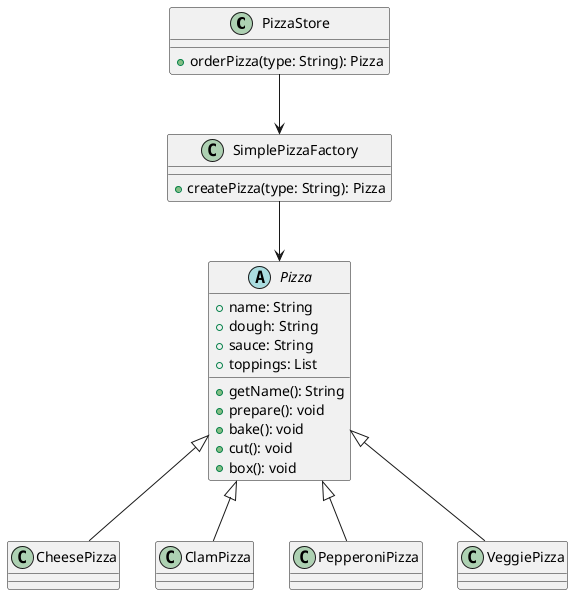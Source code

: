 @startuml
'https://plantuml.com/class-diagram
class PizzaStore {
 +  orderPizza(type: String): Pizza
}
class SimplePizzaFactory{
 +  createPizza(type: String): Pizza
}
PizzaStore --> SimplePizzaFactory
SimplePizzaFactory --> Pizza
abstract class  Pizza {
 +  name: String
 +  dough: String
 +  sauce: String
 +  toppings: List

 + getName(): String
 + prepare(): void
 + bake(): void
 + cut(): void
 + box(): void
}
class CheesePizza
class ClamPizza
class PepperoniPizza
class VeggiePizza
Pizza <|-- CheesePizza
Pizza <|-- ClamPizza
Pizza <|-- PepperoniPizza
Pizza <|-- VeggiePizza



@enduml